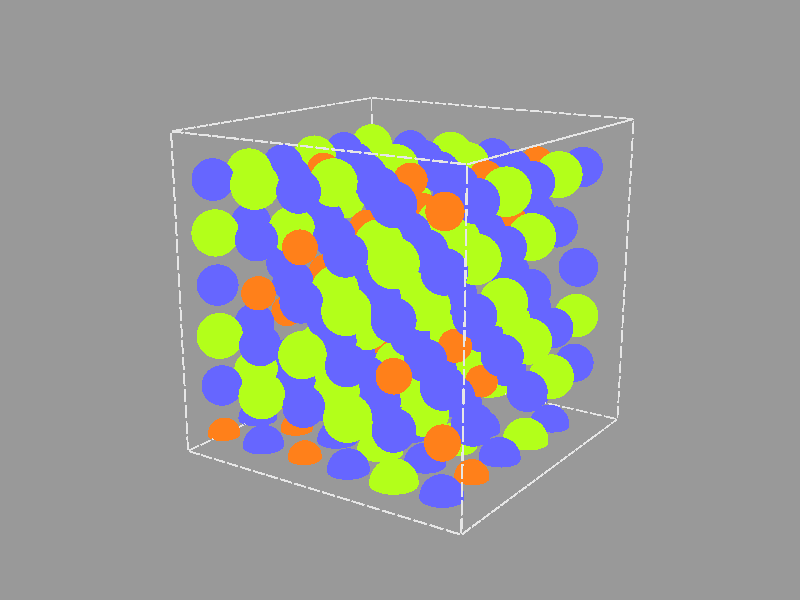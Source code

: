 #version 3.6;
#include "colors.inc"
#include "textures.inc"
#include "shapes.inc"
#include "glass.inc"
#include "metals.inc"

background {color White}

plane { <0,1,0>, -17.221 pigment{color <.6,.6,.6>} finish{ reflection {.2} ambient .5 diffuse .5 metallic }}

camera { location <102.73,34.24,68.48> look_at <-2.39,-2.66,-2.93> right x*image_width/image_height/2 up y/2 }

// add lights
light_source { <0,200,400> color White area_light <200,0,0>, <0,0,200>, 99, 99 adaptive 1 jitter }
light_source { <400,200,0> color White area_light <200,0,0>, <0,0,200>, 99, 99 adaptive 1 jitter }


// add the atoms
sphere{ <.00,.00,.00>, 2.49 pigment { color <.70,1.00,.10> } finish { phong .5 } }
sphere{ <5.71,.00,.00>, 2.21 pigment { color <.40,.40,1.00> } finish { phong .5 } }
sphere{ <5.71,.00,5.71>, 2.49 pigment { color <.70,1.00,.10> } finish { phong .5 } }
sphere{ <.00,.00,5.71>, 2.21 pigment { color <.40,.40,1.00> } finish { phong .5 } }
sphere{ <.00,5.71,5.71>, 2.49 pigment { color <.70,1.00,.10> } finish { phong .5 } }
sphere{ <5.71,5.71,5.71>, 2.21 pigment { color <.40,.40,1.00> } finish { phong .5 } }
sphere{ <5.71,5.71,.00>, 2.49 pigment { color <.70,1.00,.10> } finish { phong .5 } }
sphere{ <.00,5.71,.00>, 2.21 pigment { color <.40,.40,1.00> } finish { phong .5 } }
sphere{ <11.41,.00,.00>, 2.49 pigment { color <.70,1.00,.10> } finish { phong .5 } }
sphere{ <-17.12,.00,.00>, 2.21 pigment { color <.40,.40,1.00> } finish { phong .5 } }
sphere{ <11.41,.00,5.71>, 2.21 pigment { color <.40,.40,1.00> } finish { phong .5 } }
sphere{ <11.41,5.71,5.71>, 2.49 pigment { color <.70,1.00,.10> } finish { phong .5 } }
sphere{ <-17.12,5.71,5.71>, 2.21 pigment { color <.40,.40,1.00> } finish { phong .5 } }
sphere{ <-17.12,5.71,.00>, 1.79 pigment { color <1.00,.50,.10> } finish { phong .5 } }
sphere{ <11.41,5.71,.00>, 2.21 pigment { color <.40,.40,1.00> } finish { phong .5 } }
sphere{ <-11.41,.00,.00>, 1.79 pigment { color <1.00,.50,.10> } finish { phong .5 } }
sphere{ <-5.71,.00,.00>, 2.21 pigment { color <.40,.40,1.00> } finish { phong .5 } }
sphere{ <-11.41,.00,5.71>, 2.21 pigment { color <.40,.40,1.00> } finish { phong .5 } }
sphere{ <-11.41,5.71,5.71>, 1.79 pigment { color <1.00,.50,.10> } finish { phong .5 } }
sphere{ <-5.71,5.71,5.71>, 2.21 pigment { color <.40,.40,1.00> } finish { phong .5 } }
sphere{ <-5.71,5.71,.00>, 2.49 pigment { color <.70,1.00,.10> } finish { phong .5 } }
sphere{ <-11.41,5.71,.00>, 2.21 pigment { color <.40,.40,1.00> } finish { phong .5 } }
sphere{ <.00,.00,11.41>, 2.49 pigment { color <.70,1.00,.10> } finish { phong .5 } }
sphere{ <5.71,.00,11.41>, 2.21 pigment { color <.40,.40,1.00> } finish { phong .5 } }
sphere{ <.00,.00,-17.12>, 2.21 pigment { color <.40,.40,1.00> } finish { phong .5 } }
sphere{ <5.71,5.71,-17.12>, 2.21 pigment { color <.40,.40,1.00> } finish { phong .5 } }
sphere{ <5.71,5.71,11.41>, 2.49 pigment { color <.70,1.00,.10> } finish { phong .5 } }
sphere{ <.00,5.71,11.41>, 2.21 pigment { color <.40,.40,1.00> } finish { phong .5 } }
sphere{ <-17.12,.00,11.41>, 2.21 pigment { color <.40,.40,1.00> } finish { phong .5 } }
sphere{ <-17.12,.00,-17.12>, 2.49 pigment { color <.70,1.00,.10> } finish { phong .5 } }
sphere{ <11.41,.00,-17.12>, 2.21 pigment { color <.40,.40,1.00> } finish { phong .5 } }
sphere{ <11.41,5.71,-17.12>, 2.49 pigment { color <.70,1.00,.10> } finish { phong .5 } }
sphere{ <-17.12,5.71,-17.12>, 2.21 pigment { color <.40,.40,1.00> } finish { phong .5 } }
sphere{ <11.41,5.71,11.41>, 2.21 pigment { color <.40,.40,1.00> } finish { phong .5 } }
sphere{ <-5.71,.00,11.41>, 2.21 pigment { color <.40,.40,1.00> } finish { phong .5 } }
sphere{ <-11.41,.00,-17.12>, 2.21 pigment { color <.40,.40,1.00> } finish { phong .5 } }
sphere{ <-11.41,5.71,-17.12>, 2.49 pigment { color <.70,1.00,.10> } finish { phong .5 } }
sphere{ <-5.71,5.71,-17.12>, 2.21 pigment { color <.40,.40,1.00> } finish { phong .5 } }
sphere{ <-5.71,5.71,11.41>, 2.49 pigment { color <.70,1.00,.10> } finish { phong .5 } }
sphere{ <-11.41,5.71,11.41>, 2.21 pigment { color <.40,.40,1.00> } finish { phong .5 } }
sphere{ <.00,.00,-11.41>, 1.79 pigment { color <1.00,.50,.10> } finish { phong .5 } }
sphere{ <5.71,.00,-11.41>, 2.21 pigment { color <.40,.40,1.00> } finish { phong .5 } }
sphere{ <5.71,.00,-5.71>, 2.49 pigment { color <.70,1.00,.10> } finish { phong .5 } }
sphere{ <.00,.00,-5.71>, 2.21 pigment { color <.40,.40,1.00> } finish { phong .5 } }
sphere{ <.00,5.71,-5.71>, 1.79 pigment { color <1.00,.50,.10> } finish { phong .5 } }
sphere{ <5.71,5.71,-5.71>, 2.21 pigment { color <.40,.40,1.00> } finish { phong .5 } }
sphere{ <5.71,5.71,-11.41>, 2.49 pigment { color <.70,1.00,.10> } finish { phong .5 } }
sphere{ <.00,5.71,-11.41>, 2.21 pigment { color <.40,.40,1.00> } finish { phong .5 } }
sphere{ <11.41,.00,-11.41>, 1.79 pigment { color <1.00,.50,.10> } finish { phong .5 } }
sphere{ <-17.12,.00,-11.41>, 2.21 pigment { color <.40,.40,1.00> } finish { phong .5 } }
sphere{ <-17.12,.00,-5.71>, 2.49 pigment { color <.70,1.00,.10> } finish { phong .5 } }
sphere{ <11.41,.00,-5.71>, 2.21 pigment { color <.40,.40,1.00> } finish { phong .5 } }
sphere{ <11.41,5.71,-5.71>, 1.79 pigment { color <1.00,.50,.10> } finish { phong .5 } }
sphere{ <-17.12,5.71,-5.71>, 2.21 pigment { color <.40,.40,1.00> } finish { phong .5 } }
sphere{ <-17.12,5.71,-11.41>, 2.49 pigment { color <.70,1.00,.10> } finish { phong .5 } }
sphere{ <11.41,5.71,-11.41>, 2.21 pigment { color <.40,.40,1.00> } finish { phong .5 } }
sphere{ <-11.41,.00,-11.41>, 2.49 pigment { color <.70,1.00,.10> } finish { phong .5 } }
sphere{ <-5.71,.00,-11.41>, 2.21 pigment { color <.40,.40,1.00> } finish { phong .5 } }
sphere{ <-5.71,.00,-5.71>, 1.79 pigment { color <1.00,.50,.10> } finish { phong .5 } }
sphere{ <-11.41,.00,-5.71>, 2.21 pigment { color <.40,.40,1.00> } finish { phong .5 } }
sphere{ <-11.41,5.71,-5.71>, 1.79 pigment { color <1.00,.50,.10> } finish { phong .5 } }
sphere{ <-5.71,5.71,-5.71>, 2.21 pigment { color <.40,.40,1.00> } finish { phong .5 } }
sphere{ <-11.41,5.71,-11.41>, 2.21 pigment { color <.40,.40,1.00> } finish { phong .5 } }
sphere{ <.00,11.41,.00>, 1.79 pigment { color <1.00,.50,.10> } finish { phong .5 } }
sphere{ <5.71,11.41,.00>, 2.21 pigment { color <.40,.40,1.00> } finish { phong .5 } }
sphere{ <.00,11.41,5.71>, 2.21 pigment { color <.40,.40,1.00> } finish { phong .5 } }
sphere{ <.00,-17.12,5.71>, 2.49 pigment { color <.70,1.00,.10> } finish { phong .5 } }
sphere{ <5.71,-17.12,5.71>, 2.21 pigment { color <.40,.40,1.00> } finish { phong .5 } }
sphere{ <5.71,-17.12,.00>, 2.49 pigment { color <.70,1.00,.10> } finish { phong .5 } }
sphere{ <.00,-17.12,.00>, 2.21 pigment { color <.40,.40,1.00> } finish { phong .5 } }
sphere{ <-17.12,11.41,.00>, 2.21 pigment { color <.40,.40,1.00> } finish { phong .5 } }
sphere{ <-17.12,11.41,5.71>, 1.79 pigment { color <1.00,.50,.10> } finish { phong .5 } }
sphere{ <11.41,11.41,5.71>, 2.21 pigment { color <.40,.40,1.00> } finish { phong .5 } }
sphere{ <11.41,-17.12,5.71>, 2.49 pigment { color <.70,1.00,.10> } finish { phong .5 } }
sphere{ <-17.12,-17.12,5.71>, 2.21 pigment { color <.40,.40,1.00> } finish { phong .5 } }
sphere{ <-17.12,-17.12,.00>, 2.49 pigment { color <.70,1.00,.10> } finish { phong .5 } }
sphere{ <11.41,-17.12,.00>, 2.21 pigment { color <.40,.40,1.00> } finish { phong .5 } }
sphere{ <-11.41,11.41,.00>, 2.49 pigment { color <.70,1.00,.10> } finish { phong .5 } }
sphere{ <-5.71,11.41,.00>, 2.21 pigment { color <.40,.40,1.00> } finish { phong .5 } }
sphere{ <-5.71,11.41,5.71>, 1.79 pigment { color <1.00,.50,.10> } finish { phong .5 } }
sphere{ <-11.41,11.41,5.71>, 2.21 pigment { color <.40,.40,1.00> } finish { phong .5 } }
sphere{ <-5.71,-17.12,5.71>, 2.21 pigment { color <.40,.40,1.00> } finish { phong .5 } }
sphere{ <-11.41,-17.12,.00>, 2.21 pigment { color <.40,.40,1.00> } finish { phong .5 } }
sphere{ <.00,11.41,11.41>, 2.49 pigment { color <.70,1.00,.10> } finish { phong .5 } }
sphere{ <5.71,11.41,11.41>, 2.21 pigment { color <.40,.40,1.00> } finish { phong .5 } }
sphere{ <5.71,11.41,-17.12>, 2.49 pigment { color <.70,1.00,.10> } finish { phong .5 } }
sphere{ <.00,11.41,-17.12>, 2.21 pigment { color <.40,.40,1.00> } finish { phong .5 } }
sphere{ <.00,-17.12,-17.12>, 1.79 pigment { color <1.00,.50,.10> } finish { phong .5 } }
sphere{ <5.71,-17.12,-17.12>, 2.21 pigment { color <.40,.40,1.00> } finish { phong .5 } }
sphere{ <5.71,-17.12,11.41>, 1.79 pigment { color <1.00,.50,.10> } finish { phong .5 } }
sphere{ <.00,-17.12,11.41>, 2.21 pigment { color <.40,.40,1.00> } finish { phong .5 } }
sphere{ <11.41,11.41,11.41>, 1.79 pigment { color <1.00,.50,.10> } finish { phong .5 } }
sphere{ <-17.12,11.41,11.41>, 2.21 pigment { color <.40,.40,1.00> } finish { phong .5 } }
sphere{ <-17.12,11.41,-17.12>, 2.49 pigment { color <.70,1.00,.10> } finish { phong .5 } }
sphere{ <11.41,11.41,-17.12>, 2.21 pigment { color <.40,.40,1.00> } finish { phong .5 } }
sphere{ <11.41,-17.12,-17.12>, 1.79 pigment { color <1.00,.50,.10> } finish { phong .5 } }
sphere{ <-17.12,-17.12,-17.12>, 2.21 pigment { color <.40,.40,1.00> } finish { phong .5 } }
sphere{ <11.41,-17.12,11.41>, 2.21 pigment { color <.40,.40,1.00> } finish { phong .5 } }
sphere{ <-11.41,11.41,11.41>, 2.49 pigment { color <.70,1.00,.10> } finish { phong .5 } }
sphere{ <-5.71,11.41,11.41>, 2.21 pigment { color <.40,.40,1.00> } finish { phong .5 } }
sphere{ <-5.71,11.41,-17.12>, 2.49 pigment { color <.70,1.00,.10> } finish { phong .5 } }
sphere{ <-11.41,11.41,-17.12>, 2.21 pigment { color <.40,.40,1.00> } finish { phong .5 } }
sphere{ <-5.71,-17.12,-17.12>, 2.21 pigment { color <.40,.40,1.00> } finish { phong .5 } }
sphere{ <-5.71,-17.12,11.41>, 2.49 pigment { color <.70,1.00,.10> } finish { phong .5 } }
sphere{ <-11.41,-17.12,11.41>, 2.21 pigment { color <.40,.40,1.00> } finish { phong .5 } }
sphere{ <.00,11.41,-11.41>, 1.79 pigment { color <1.00,.50,.10> } finish { phong .5 } }
sphere{ <5.71,11.41,-11.41>, 2.21 pigment { color <.40,.40,1.00> } finish { phong .5 } }
sphere{ <5.71,11.41,-5.71>, 2.49 pigment { color <.70,1.00,.10> } finish { phong .5 } }
sphere{ <.00,11.41,-5.71>, 2.21 pigment { color <.40,.40,1.00> } finish { phong .5 } }
sphere{ <.00,-17.12,-5.71>, 2.49 pigment { color <.70,1.00,.10> } finish { phong .5 } }
sphere{ <5.71,-17.12,-5.71>, 2.21 pigment { color <.40,.40,1.00> } finish { phong .5 } }
sphere{ <5.71,-17.12,-11.41>, 1.79 pigment { color <1.00,.50,.10> } finish { phong .5 } }
sphere{ <.00,-17.12,-11.41>, 2.21 pigment { color <.40,.40,1.00> } finish { phong .5 } }
sphere{ <11.41,11.41,-11.41>, 2.49 pigment { color <.70,1.00,.10> } finish { phong .5 } }
sphere{ <-17.12,11.41,-11.41>, 2.21 pigment { color <.40,.40,1.00> } finish { phong .5 } }
sphere{ <-17.12,11.41,-5.71>, 2.49 pigment { color <.70,1.00,.10> } finish { phong .5 } }
sphere{ <11.41,11.41,-5.71>, 2.21 pigment { color <.40,.40,1.00> } finish { phong .5 } }
sphere{ <11.41,-17.12,-5.71>, 1.79 pigment { color <1.00,.50,.10> } finish { phong .5 } }
sphere{ <-17.12,-17.12,-5.71>, 2.21 pigment { color <.40,.40,1.00> } finish { phong .5 } }
sphere{ <11.41,-17.12,-11.41>, 2.21 pigment { color <.40,.40,1.00> } finish { phong .5 } }
sphere{ <-5.71,11.41,-11.41>, 2.21 pigment { color <.40,.40,1.00> } finish { phong .5 } }
sphere{ <-5.71,11.41,-5.71>, 2.49 pigment { color <.70,1.00,.10> } finish { phong .5 } }
sphere{ <-11.41,11.41,-5.71>, 2.21 pigment { color <.40,.40,1.00> } finish { phong .5 } }
sphere{ <-11.41,-17.12,-5.71>, 1.79 pigment { color <1.00,.50,.10> } finish { phong .5 } }
sphere{ <-5.71,-17.12,-5.71>, 2.21 pigment { color <.40,.40,1.00> } finish { phong .5 } }
sphere{ <-11.41,-17.12,-11.41>, 2.21 pigment { color <.40,.40,1.00> } finish { phong .5 } }
sphere{ <.00,-11.41,.00>, 2.49 pigment { color <.70,1.00,.10> } finish { phong .5 } }
sphere{ <5.71,-11.41,.00>, 2.21 pigment { color <.40,.40,1.00> } finish { phong .5 } }
sphere{ <5.71,-11.41,5.71>, 2.49 pigment { color <.70,1.00,.10> } finish { phong .5 } }
sphere{ <.00,-11.41,5.71>, 2.21 pigment { color <.40,.40,1.00> } finish { phong .5 } }
sphere{ <.00,-5.71,5.71>, 1.79 pigment { color <1.00,.50,.10> } finish { phong .5 } }
sphere{ <5.71,-5.71,5.71>, 2.21 pigment { color <.40,.40,1.00> } finish { phong .5 } }
sphere{ <.00,-5.71,.00>, 2.21 pigment { color <.40,.40,1.00> } finish { phong .5 } }
sphere{ <11.41,-11.41,.00>, 2.49 pigment { color <.70,1.00,.10> } finish { phong .5 } }
sphere{ <-17.12,-11.41,.00>, 2.21 pigment { color <.40,.40,1.00> } finish { phong .5 } }
sphere{ <11.41,-11.41,5.71>, 2.21 pigment { color <.40,.40,1.00> } finish { phong .5 } }
sphere{ <11.41,-5.71,5.71>, 1.79 pigment { color <1.00,.50,.10> } finish { phong .5 } }
sphere{ <-17.12,-5.71,5.71>, 2.21 pigment { color <.40,.40,1.00> } finish { phong .5 } }
sphere{ <11.41,-5.71,.00>, 2.21 pigment { color <.40,.40,1.00> } finish { phong .5 } }
sphere{ <-11.41,-11.41,.00>, 2.49 pigment { color <.70,1.00,.10> } finish { phong .5 } }
sphere{ <-5.71,-11.41,.00>, 2.21 pigment { color <.40,.40,1.00> } finish { phong .5 } }
sphere{ <-5.71,-11.41,5.71>, 1.79 pigment { color <1.00,.50,.10> } finish { phong .5 } }
sphere{ <-11.41,-11.41,5.71>, 2.21 pigment { color <.40,.40,1.00> } finish { phong .5 } }
sphere{ <-11.41,-5.71,5.71>, 2.49 pigment { color <.70,1.00,.10> } finish { phong .5 } }
sphere{ <-5.71,-5.71,5.71>, 2.21 pigment { color <.40,.40,1.00> } finish { phong .5 } }
sphere{ <-5.71,-5.71,.00>, 2.49 pigment { color <.70,1.00,.10> } finish { phong .5 } }
sphere{ <-11.41,-5.71,.00>, 2.21 pigment { color <.40,.40,1.00> } finish { phong .5 } }
sphere{ <5.71,-11.41,11.41>, 2.21 pigment { color <.40,.40,1.00> } finish { phong .5 } }
sphere{ <5.71,-11.41,-17.12>, 2.49 pigment { color <.70,1.00,.10> } finish { phong .5 } }
sphere{ <.00,-11.41,-17.12>, 2.21 pigment { color <.40,.40,1.00> } finish { phong .5 } }
sphere{ <.00,-5.71,-17.12>, 1.79 pigment { color <1.00,.50,.10> } finish { phong .5 } }
sphere{ <5.71,-5.71,-17.12>, 2.21 pigment { color <.40,.40,1.00> } finish { phong .5 } }
sphere{ <.00,-5.71,11.41>, 2.21 pigment { color <.40,.40,1.00> } finish { phong .5 } }
sphere{ <11.41,-11.41,11.41>, 1.79 pigment { color <1.00,.50,.10> } finish { phong .5 } }
sphere{ <-17.12,-11.41,11.41>, 2.21 pigment { color <.40,.40,1.00> } finish { phong .5 } }
sphere{ <-17.12,-11.41,-17.12>, 1.79 pigment { color <1.00,.50,.10> } finish { phong .5 } }
sphere{ <11.41,-11.41,-17.12>, 2.21 pigment { color <.40,.40,1.00> } finish { phong .5 } }
sphere{ <11.41,-5.71,-17.12>, 2.49 pigment { color <.70,1.00,.10> } finish { phong .5 } }
sphere{ <-17.12,-5.71,-17.12>, 2.21 pigment { color <.40,.40,1.00> } finish { phong .5 } }
sphere{ <-17.12,-5.71,11.41>, 2.49 pigment { color <.70,1.00,.10> } finish { phong .5 } }
sphere{ <11.41,-5.71,11.41>, 2.21 pigment { color <.40,.40,1.00> } finish { phong .5 } }
sphere{ <-11.41,-11.41,11.41>, 2.49 pigment { color <.70,1.00,.10> } finish { phong .5 } }
sphere{ <-5.71,-11.41,11.41>, 2.21 pigment { color <.40,.40,1.00> } finish { phong .5 } }
sphere{ <-5.71,-11.41,-17.12>, 2.49 pigment { color <.70,1.00,.10> } finish { phong .5 } }
sphere{ <-11.41,-11.41,-17.12>, 2.21 pigment { color <.40,.40,1.00> } finish { phong .5 } }
sphere{ <-5.71,-5.71,-17.12>, 2.21 pigment { color <.40,.40,1.00> } finish { phong .5 } }
sphere{ <-5.71,-5.71,11.41>, 2.49 pigment { color <.70,1.00,.10> } finish { phong .5 } }
sphere{ <-11.41,-5.71,11.41>, 2.21 pigment { color <.40,.40,1.00> } finish { phong .5 } }
sphere{ <.00,-11.41,-11.41>, 2.49 pigment { color <.70,1.00,.10> } finish { phong .5 } }
sphere{ <5.71,-11.41,-11.41>, 2.21 pigment { color <.40,.40,1.00> } finish { phong .5 } }
sphere{ <5.71,-11.41,-5.71>, 2.49 pigment { color <.70,1.00,.10> } finish { phong .5 } }
sphere{ <.00,-11.41,-5.71>, 2.21 pigment { color <.40,.40,1.00> } finish { phong .5 } }
sphere{ <.00,-5.71,-5.71>, 2.49 pigment { color <.70,1.00,.10> } finish { phong .5 } }
sphere{ <5.71,-5.71,-5.71>, 2.21 pigment { color <.40,.40,1.00> } finish { phong .5 } }
sphere{ <.00,-5.71,-11.41>, 2.21 pigment { color <.40,.40,1.00> } finish { phong .5 } }
sphere{ <11.41,-11.41,-11.41>, 2.49 pigment { color <.70,1.00,.10> } finish { phong .5 } }
sphere{ <-17.12,-11.41,-11.41>, 2.21 pigment { color <.40,.40,1.00> } finish { phong .5 } }
sphere{ <-17.12,-11.41,-5.71>, 2.49 pigment { color <.70,1.00,.10> } finish { phong .5 } }
sphere{ <11.41,-11.41,-5.71>, 2.21 pigment { color <.40,.40,1.00> } finish { phong .5 } }
sphere{ <11.41,-5.71,-5.71>, 2.49 pigment { color <.70,1.00,.10> } finish { phong .5 } }
sphere{ <-17.12,-5.71,-5.71>, 2.21 pigment { color <.40,.40,1.00> } finish { phong .5 } }
sphere{ <11.41,-5.71,-11.41>, 2.21 pigment { color <.40,.40,1.00> } finish { phong .5 } }
sphere{ <-11.41,-11.41,-11.41>, 1.79 pigment { color <1.00,.50,.10> } finish { phong .5 } }
sphere{ <-5.71,-11.41,-11.41>, 2.21 pigment { color <.40,.40,1.00> } finish { phong .5 } }
sphere{ <-5.71,-11.41,-5.71>, 2.49 pigment { color <.70,1.00,.10> } finish { phong .5 } }
sphere{ <-11.41,-11.41,-5.71>, 2.21 pigment { color <.40,.40,1.00> } finish { phong .5 } }
sphere{ <-5.71,-5.71,-5.71>, 2.21 pigment { color <.40,.40,1.00> } finish { phong .5 } }
sphere{ <-5.71,-5.71,-11.41>, 2.49 pigment { color <.70,1.00,.10> } finish { phong .5 } }
sphere{ <-11.41,-5.71,-11.41>, 2.21 pigment { color <.40,.40,1.00> } finish { phong .5 } }

// add the cell borders
cylinder { <-16.941,-17.121,-17.121> <-15.499,-17.121,-17.121>, .1 pigment { color <.9,.9,.9> } }
cylinder { <-15.138,-17.121,-17.121> <-13.697,-17.121,-17.121>, .1 pigment { color <.9,.9,.9> } }
cylinder { <-13.336,-17.121,-17.121> <-11.895,-17.121,-17.121>, .1 pigment { color <.9,.9,.9> } }
cylinder { <-11.534,-17.121,-17.121> <-10.092,-17.121,-17.121>, .1 pigment { color <.9,.9,.9> } }
cylinder { <-9.732,-17.121,-17.121> <-8.290,-17.121,-17.121>, .1 pigment { color <.9,.9,.9> } }
cylinder { <-7.930,-17.121,-17.121> <-6.488,-17.121,-17.121>, .1 pigment { color <.9,.9,.9> } }
cylinder { <-6.127,-17.121,-17.121> <-4.686,-17.121,-17.121>, .1 pigment { color <.9,.9,.9> } }
cylinder { <-4.325,-17.121,-17.121> <-2.884,-17.121,-17.121>, .1 pigment { color <.9,.9,.9> } }
cylinder { <-2.523,-17.121,-17.121> <-1.081,-17.121,-17.121>, .1 pigment { color <.9,.9,.9> } }
cylinder { <-.721,-17.121,-17.121> <.721,-17.121,-17.121>, .1 pigment { color <.9,.9,.9> } }
cylinder { <1.081,-17.121,-17.121> <2.523,-17.121,-17.121>, .1 pigment { color <.9,.9,.9> } }
cylinder { <2.884,-17.121,-17.121> <4.325,-17.121,-17.121>, .1 pigment { color <.9,.9,.9> } }
cylinder { <4.686,-17.121,-17.121> <6.127,-17.121,-17.121>, .1 pigment { color <.9,.9,.9> } }
cylinder { <6.488,-17.121,-17.121> <7.930,-17.121,-17.121>, .1 pigment { color <.9,.9,.9> } }
cylinder { <8.290,-17.121,-17.121> <9.732,-17.121,-17.121>, .1 pigment { color <.9,.9,.9> } }
cylinder { <10.092,-17.121,-17.121> <11.534,-17.121,-17.121>, .1 pigment { color <.9,.9,.9> } }
cylinder { <11.895,-17.121,-17.121> <13.336,-17.121,-17.121>, .1 pigment { color <.9,.9,.9> } }
cylinder { <13.697,-17.121,-17.121> <15.138,-17.121,-17.121>, .1 pigment { color <.9,.9,.9> } }
cylinder { <15.499,-17.121,-17.121> <16.941,-17.121,-17.121>, .1 pigment { color <.9,.9,.9> } }
cylinder { <-16.941,-17.121,17.121> <-15.499,-17.121,17.121>, .1 pigment { color <.9,.9,.9> } }
cylinder { <-15.138,-17.121,17.121> <-13.697,-17.121,17.121>, .1 pigment { color <.9,.9,.9> } }
cylinder { <-13.336,-17.121,17.121> <-11.895,-17.121,17.121>, .1 pigment { color <.9,.9,.9> } }
cylinder { <-11.534,-17.121,17.121> <-10.092,-17.121,17.121>, .1 pigment { color <.9,.9,.9> } }
cylinder { <-9.732,-17.121,17.121> <-8.290,-17.121,17.121>, .1 pigment { color <.9,.9,.9> } }
cylinder { <-7.930,-17.121,17.121> <-6.488,-17.121,17.121>, .1 pigment { color <.9,.9,.9> } }
cylinder { <-6.127,-17.121,17.121> <-4.686,-17.121,17.121>, .1 pigment { color <.9,.9,.9> } }
cylinder { <-4.325,-17.121,17.121> <-2.884,-17.121,17.121>, .1 pigment { color <.9,.9,.9> } }
cylinder { <-2.523,-17.121,17.121> <-1.081,-17.121,17.121>, .1 pigment { color <.9,.9,.9> } }
cylinder { <-.721,-17.121,17.121> <.721,-17.121,17.121>, .1 pigment { color <.9,.9,.9> } }
cylinder { <1.081,-17.121,17.121> <2.523,-17.121,17.121>, .1 pigment { color <.9,.9,.9> } }
cylinder { <2.884,-17.121,17.121> <4.325,-17.121,17.121>, .1 pigment { color <.9,.9,.9> } }
cylinder { <4.686,-17.121,17.121> <6.127,-17.121,17.121>, .1 pigment { color <.9,.9,.9> } }
cylinder { <6.488,-17.121,17.121> <7.930,-17.121,17.121>, .1 pigment { color <.9,.9,.9> } }
cylinder { <8.290,-17.121,17.121> <9.732,-17.121,17.121>, .1 pigment { color <.9,.9,.9> } }
cylinder { <10.092,-17.121,17.121> <11.534,-17.121,17.121>, .1 pigment { color <.9,.9,.9> } }
cylinder { <11.895,-17.121,17.121> <13.336,-17.121,17.121>, .1 pigment { color <.9,.9,.9> } }
cylinder { <13.697,-17.121,17.121> <15.138,-17.121,17.121>, .1 pigment { color <.9,.9,.9> } }
cylinder { <15.499,-17.121,17.121> <16.941,-17.121,17.121>, .1 pigment { color <.9,.9,.9> } }
cylinder { <-16.941,17.121,-17.121> <-15.499,17.121,-17.121>, .1 pigment { color <.9,.9,.9> } }
cylinder { <-15.138,17.121,-17.121> <-13.697,17.121,-17.121>, .1 pigment { color <.9,.9,.9> } }
cylinder { <-13.336,17.121,-17.121> <-11.895,17.121,-17.121>, .1 pigment { color <.9,.9,.9> } }
cylinder { <-11.534,17.121,-17.121> <-10.092,17.121,-17.121>, .1 pigment { color <.9,.9,.9> } }
cylinder { <-9.732,17.121,-17.121> <-8.290,17.121,-17.121>, .1 pigment { color <.9,.9,.9> } }
cylinder { <-7.930,17.121,-17.121> <-6.488,17.121,-17.121>, .1 pigment { color <.9,.9,.9> } }
cylinder { <-6.127,17.121,-17.121> <-4.686,17.121,-17.121>, .1 pigment { color <.9,.9,.9> } }
cylinder { <-4.325,17.121,-17.121> <-2.884,17.121,-17.121>, .1 pigment { color <.9,.9,.9> } }
cylinder { <-2.523,17.121,-17.121> <-1.081,17.121,-17.121>, .1 pigment { color <.9,.9,.9> } }
cylinder { <-.721,17.121,-17.121> <.721,17.121,-17.121>, .1 pigment { color <.9,.9,.9> } }
cylinder { <1.081,17.121,-17.121> <2.523,17.121,-17.121>, .1 pigment { color <.9,.9,.9> } }
cylinder { <2.884,17.121,-17.121> <4.325,17.121,-17.121>, .1 pigment { color <.9,.9,.9> } }
cylinder { <4.686,17.121,-17.121> <6.127,17.121,-17.121>, .1 pigment { color <.9,.9,.9> } }
cylinder { <6.488,17.121,-17.121> <7.930,17.121,-17.121>, .1 pigment { color <.9,.9,.9> } }
cylinder { <8.290,17.121,-17.121> <9.732,17.121,-17.121>, .1 pigment { color <.9,.9,.9> } }
cylinder { <10.092,17.121,-17.121> <11.534,17.121,-17.121>, .1 pigment { color <.9,.9,.9> } }
cylinder { <11.895,17.121,-17.121> <13.336,17.121,-17.121>, .1 pigment { color <.9,.9,.9> } }
cylinder { <13.697,17.121,-17.121> <15.138,17.121,-17.121>, .1 pigment { color <.9,.9,.9> } }
cylinder { <15.499,17.121,-17.121> <16.941,17.121,-17.121>, .1 pigment { color <.9,.9,.9> } }
cylinder { <-16.941,17.121,17.121> <-15.499,17.121,17.121>, .1 pigment { color <.9,.9,.9> } }
cylinder { <-15.138,17.121,17.121> <-13.697,17.121,17.121>, .1 pigment { color <.9,.9,.9> } }
cylinder { <-13.336,17.121,17.121> <-11.895,17.121,17.121>, .1 pigment { color <.9,.9,.9> } }
cylinder { <-11.534,17.121,17.121> <-10.092,17.121,17.121>, .1 pigment { color <.9,.9,.9> } }
cylinder { <-9.732,17.121,17.121> <-8.290,17.121,17.121>, .1 pigment { color <.9,.9,.9> } }
cylinder { <-7.930,17.121,17.121> <-6.488,17.121,17.121>, .1 pigment { color <.9,.9,.9> } }
cylinder { <-6.127,17.121,17.121> <-4.686,17.121,17.121>, .1 pigment { color <.9,.9,.9> } }
cylinder { <-4.325,17.121,17.121> <-2.884,17.121,17.121>, .1 pigment { color <.9,.9,.9> } }
cylinder { <-2.523,17.121,17.121> <-1.081,17.121,17.121>, .1 pigment { color <.9,.9,.9> } }
cylinder { <-.721,17.121,17.121> <.721,17.121,17.121>, .1 pigment { color <.9,.9,.9> } }
cylinder { <1.081,17.121,17.121> <2.523,17.121,17.121>, .1 pigment { color <.9,.9,.9> } }
cylinder { <2.884,17.121,17.121> <4.325,17.121,17.121>, .1 pigment { color <.9,.9,.9> } }
cylinder { <4.686,17.121,17.121> <6.127,17.121,17.121>, .1 pigment { color <.9,.9,.9> } }
cylinder { <6.488,17.121,17.121> <7.930,17.121,17.121>, .1 pigment { color <.9,.9,.9> } }
cylinder { <8.290,17.121,17.121> <9.732,17.121,17.121>, .1 pigment { color <.9,.9,.9> } }
cylinder { <10.092,17.121,17.121> <11.534,17.121,17.121>, .1 pigment { color <.9,.9,.9> } }
cylinder { <11.895,17.121,17.121> <13.336,17.121,17.121>, .1 pigment { color <.9,.9,.9> } }
cylinder { <13.697,17.121,17.121> <15.138,17.121,17.121>, .1 pigment { color <.9,.9,.9> } }
cylinder { <15.499,17.121,17.121> <16.941,17.121,17.121>, .1 pigment { color <.9,.9,.9> } }
cylinder { <-17.121,-17.121,-16.941> <-17.121,-17.121,-15.499>, .1 pigment { color <.9,.9,.9> } }
cylinder { <-17.121,-17.121,-15.138> <-17.121,-17.121,-13.697>, .1 pigment { color <.9,.9,.9> } }
cylinder { <-17.121,-17.121,-13.336> <-17.121,-17.121,-11.895>, .1 pigment { color <.9,.9,.9> } }
cylinder { <-17.121,-17.121,-11.534> <-17.121,-17.121,-10.092>, .1 pigment { color <.9,.9,.9> } }
cylinder { <-17.121,-17.121,-9.732> <-17.121,-17.121,-8.290>, .1 pigment { color <.9,.9,.9> } }
cylinder { <-17.121,-17.121,-7.930> <-17.121,-17.121,-6.488>, .1 pigment { color <.9,.9,.9> } }
cylinder { <-17.121,-17.121,-6.127> <-17.121,-17.121,-4.686>, .1 pigment { color <.9,.9,.9> } }
cylinder { <-17.121,-17.121,-4.325> <-17.121,-17.121,-2.884>, .1 pigment { color <.9,.9,.9> } }
cylinder { <-17.121,-17.121,-2.523> <-17.121,-17.121,-1.081>, .1 pigment { color <.9,.9,.9> } }
cylinder { <-17.121,-17.121,-.721> <-17.121,-17.121,.721>, .1 pigment { color <.9,.9,.9> } }
cylinder { <-17.121,-17.121,1.081> <-17.121,-17.121,2.523>, .1 pigment { color <.9,.9,.9> } }
cylinder { <-17.121,-17.121,2.884> <-17.121,-17.121,4.325>, .1 pigment { color <.9,.9,.9> } }
cylinder { <-17.121,-17.121,4.686> <-17.121,-17.121,6.127>, .1 pigment { color <.9,.9,.9> } }
cylinder { <-17.121,-17.121,6.488> <-17.121,-17.121,7.930>, .1 pigment { color <.9,.9,.9> } }
cylinder { <-17.121,-17.121,8.290> <-17.121,-17.121,9.732>, .1 pigment { color <.9,.9,.9> } }
cylinder { <-17.121,-17.121,10.092> <-17.121,-17.121,11.534>, .1 pigment { color <.9,.9,.9> } }
cylinder { <-17.121,-17.121,11.895> <-17.121,-17.121,13.336>, .1 pigment { color <.9,.9,.9> } }
cylinder { <-17.121,-17.121,13.697> <-17.121,-17.121,15.138>, .1 pigment { color <.9,.9,.9> } }
cylinder { <-17.121,-17.121,15.499> <-17.121,-17.121,16.941>, .1 pigment { color <.9,.9,.9> } }
cylinder { <-17.121,17.121,-16.941> <-17.121,17.121,-15.499>, .1 pigment { color <.9,.9,.9> } }
cylinder { <-17.121,17.121,-15.138> <-17.121,17.121,-13.697>, .1 pigment { color <.9,.9,.9> } }
cylinder { <-17.121,17.121,-13.336> <-17.121,17.121,-11.895>, .1 pigment { color <.9,.9,.9> } }
cylinder { <-17.121,17.121,-11.534> <-17.121,17.121,-10.092>, .1 pigment { color <.9,.9,.9> } }
cylinder { <-17.121,17.121,-9.732> <-17.121,17.121,-8.290>, .1 pigment { color <.9,.9,.9> } }
cylinder { <-17.121,17.121,-7.930> <-17.121,17.121,-6.488>, .1 pigment { color <.9,.9,.9> } }
cylinder { <-17.121,17.121,-6.127> <-17.121,17.121,-4.686>, .1 pigment { color <.9,.9,.9> } }
cylinder { <-17.121,17.121,-4.325> <-17.121,17.121,-2.884>, .1 pigment { color <.9,.9,.9> } }
cylinder { <-17.121,17.121,-2.523> <-17.121,17.121,-1.081>, .1 pigment { color <.9,.9,.9> } }
cylinder { <-17.121,17.121,-.721> <-17.121,17.121,.721>, .1 pigment { color <.9,.9,.9> } }
cylinder { <-17.121,17.121,1.081> <-17.121,17.121,2.523>, .1 pigment { color <.9,.9,.9> } }
cylinder { <-17.121,17.121,2.884> <-17.121,17.121,4.325>, .1 pigment { color <.9,.9,.9> } }
cylinder { <-17.121,17.121,4.686> <-17.121,17.121,6.127>, .1 pigment { color <.9,.9,.9> } }
cylinder { <-17.121,17.121,6.488> <-17.121,17.121,7.930>, .1 pigment { color <.9,.9,.9> } }
cylinder { <-17.121,17.121,8.290> <-17.121,17.121,9.732>, .1 pigment { color <.9,.9,.9> } }
cylinder { <-17.121,17.121,10.092> <-17.121,17.121,11.534>, .1 pigment { color <.9,.9,.9> } }
cylinder { <-17.121,17.121,11.895> <-17.121,17.121,13.336>, .1 pigment { color <.9,.9,.9> } }
cylinder { <-17.121,17.121,13.697> <-17.121,17.121,15.138>, .1 pigment { color <.9,.9,.9> } }
cylinder { <-17.121,17.121,15.499> <-17.121,17.121,16.941>, .1 pigment { color <.9,.9,.9> } }
cylinder { <17.121,-17.121,-16.941> <17.121,-17.121,-15.499>, .1 pigment { color <.9,.9,.9> } }
cylinder { <17.121,-17.121,-15.138> <17.121,-17.121,-13.697>, .1 pigment { color <.9,.9,.9> } }
cylinder { <17.121,-17.121,-13.336> <17.121,-17.121,-11.895>, .1 pigment { color <.9,.9,.9> } }
cylinder { <17.121,-17.121,-11.534> <17.121,-17.121,-10.092>, .1 pigment { color <.9,.9,.9> } }
cylinder { <17.121,-17.121,-9.732> <17.121,-17.121,-8.290>, .1 pigment { color <.9,.9,.9> } }
cylinder { <17.121,-17.121,-7.930> <17.121,-17.121,-6.488>, .1 pigment { color <.9,.9,.9> } }
cylinder { <17.121,-17.121,-6.127> <17.121,-17.121,-4.686>, .1 pigment { color <.9,.9,.9> } }
cylinder { <17.121,-17.121,-4.325> <17.121,-17.121,-2.884>, .1 pigment { color <.9,.9,.9> } }
cylinder { <17.121,-17.121,-2.523> <17.121,-17.121,-1.081>, .1 pigment { color <.9,.9,.9> } }
cylinder { <17.121,-17.121,-.721> <17.121,-17.121,.721>, .1 pigment { color <.9,.9,.9> } }
cylinder { <17.121,-17.121,1.081> <17.121,-17.121,2.523>, .1 pigment { color <.9,.9,.9> } }
cylinder { <17.121,-17.121,2.884> <17.121,-17.121,4.325>, .1 pigment { color <.9,.9,.9> } }
cylinder { <17.121,-17.121,4.686> <17.121,-17.121,6.127>, .1 pigment { color <.9,.9,.9> } }
cylinder { <17.121,-17.121,6.488> <17.121,-17.121,7.930>, .1 pigment { color <.9,.9,.9> } }
cylinder { <17.121,-17.121,8.290> <17.121,-17.121,9.732>, .1 pigment { color <.9,.9,.9> } }
cylinder { <17.121,-17.121,10.092> <17.121,-17.121,11.534>, .1 pigment { color <.9,.9,.9> } }
cylinder { <17.121,-17.121,11.895> <17.121,-17.121,13.336>, .1 pigment { color <.9,.9,.9> } }
cylinder { <17.121,-17.121,13.697> <17.121,-17.121,15.138>, .1 pigment { color <.9,.9,.9> } }
cylinder { <17.121,-17.121,15.499> <17.121,-17.121,16.941>, .1 pigment { color <.9,.9,.9> } }
cylinder { <17.121,17.121,-16.941> <17.121,17.121,-15.499>, .1 pigment { color <.9,.9,.9> } }
cylinder { <17.121,17.121,-15.138> <17.121,17.121,-13.697>, .1 pigment { color <.9,.9,.9> } }
cylinder { <17.121,17.121,-13.336> <17.121,17.121,-11.895>, .1 pigment { color <.9,.9,.9> } }
cylinder { <17.121,17.121,-11.534> <17.121,17.121,-10.092>, .1 pigment { color <.9,.9,.9> } }
cylinder { <17.121,17.121,-9.732> <17.121,17.121,-8.290>, .1 pigment { color <.9,.9,.9> } }
cylinder { <17.121,17.121,-7.930> <17.121,17.121,-6.488>, .1 pigment { color <.9,.9,.9> } }
cylinder { <17.121,17.121,-6.127> <17.121,17.121,-4.686>, .1 pigment { color <.9,.9,.9> } }
cylinder { <17.121,17.121,-4.325> <17.121,17.121,-2.884>, .1 pigment { color <.9,.9,.9> } }
cylinder { <17.121,17.121,-2.523> <17.121,17.121,-1.081>, .1 pigment { color <.9,.9,.9> } }
cylinder { <17.121,17.121,-.721> <17.121,17.121,.721>, .1 pigment { color <.9,.9,.9> } }
cylinder { <17.121,17.121,1.081> <17.121,17.121,2.523>, .1 pigment { color <.9,.9,.9> } }
cylinder { <17.121,17.121,2.884> <17.121,17.121,4.325>, .1 pigment { color <.9,.9,.9> } }
cylinder { <17.121,17.121,4.686> <17.121,17.121,6.127>, .1 pigment { color <.9,.9,.9> } }
cylinder { <17.121,17.121,6.488> <17.121,17.121,7.930>, .1 pigment { color <.9,.9,.9> } }
cylinder { <17.121,17.121,8.290> <17.121,17.121,9.732>, .1 pigment { color <.9,.9,.9> } }
cylinder { <17.121,17.121,10.092> <17.121,17.121,11.534>, .1 pigment { color <.9,.9,.9> } }
cylinder { <17.121,17.121,11.895> <17.121,17.121,13.336>, .1 pigment { color <.9,.9,.9> } }
cylinder { <17.121,17.121,13.697> <17.121,17.121,15.138>, .1 pigment { color <.9,.9,.9> } }
cylinder { <17.121,17.121,15.499> <17.121,17.121,16.941>, .1 pigment { color <.9,.9,.9> } }
cylinder { <-17.121,-16.941,-17.121> <-17.121,-15.499,-17.121>, .1 pigment { color <.9,.9,.9> } }
cylinder { <-17.121,-15.138,-17.121> <-17.121,-13.697,-17.121>, .1 pigment { color <.9,.9,.9> } }
cylinder { <-17.121,-13.336,-17.121> <-17.121,-11.895,-17.121>, .1 pigment { color <.9,.9,.9> } }
cylinder { <-17.121,-11.534,-17.121> <-17.121,-10.092,-17.121>, .1 pigment { color <.9,.9,.9> } }
cylinder { <-17.121,-9.732,-17.121> <-17.121,-8.290,-17.121>, .1 pigment { color <.9,.9,.9> } }
cylinder { <-17.121,-7.930,-17.121> <-17.121,-6.488,-17.121>, .1 pigment { color <.9,.9,.9> } }
cylinder { <-17.121,-6.127,-17.121> <-17.121,-4.686,-17.121>, .1 pigment { color <.9,.9,.9> } }
cylinder { <-17.121,-4.325,-17.121> <-17.121,-2.884,-17.121>, .1 pigment { color <.9,.9,.9> } }
cylinder { <-17.121,-2.523,-17.121> <-17.121,-1.081,-17.121>, .1 pigment { color <.9,.9,.9> } }
cylinder { <-17.121,-.721,-17.121> <-17.121,.721,-17.121>, .1 pigment { color <.9,.9,.9> } }
cylinder { <-17.121,1.081,-17.121> <-17.121,2.523,-17.121>, .1 pigment { color <.9,.9,.9> } }
cylinder { <-17.121,2.884,-17.121> <-17.121,4.325,-17.121>, .1 pigment { color <.9,.9,.9> } }
cylinder { <-17.121,4.686,-17.121> <-17.121,6.127,-17.121>, .1 pigment { color <.9,.9,.9> } }
cylinder { <-17.121,6.488,-17.121> <-17.121,7.930,-17.121>, .1 pigment { color <.9,.9,.9> } }
cylinder { <-17.121,8.290,-17.121> <-17.121,9.732,-17.121>, .1 pigment { color <.9,.9,.9> } }
cylinder { <-17.121,10.092,-17.121> <-17.121,11.534,-17.121>, .1 pigment { color <.9,.9,.9> } }
cylinder { <-17.121,11.895,-17.121> <-17.121,13.336,-17.121>, .1 pigment { color <.9,.9,.9> } }
cylinder { <-17.121,13.697,-17.121> <-17.121,15.138,-17.121>, .1 pigment { color <.9,.9,.9> } }
cylinder { <-17.121,15.499,-17.121> <-17.121,16.941,-17.121>, .1 pigment { color <.9,.9,.9> } }
cylinder { <17.121,-16.941,-17.121> <17.121,-15.499,-17.121>, .1 pigment { color <.9,.9,.9> } }
cylinder { <17.121,-15.138,-17.121> <17.121,-13.697,-17.121>, .1 pigment { color <.9,.9,.9> } }
cylinder { <17.121,-13.336,-17.121> <17.121,-11.895,-17.121>, .1 pigment { color <.9,.9,.9> } }
cylinder { <17.121,-11.534,-17.121> <17.121,-10.092,-17.121>, .1 pigment { color <.9,.9,.9> } }
cylinder { <17.121,-9.732,-17.121> <17.121,-8.290,-17.121>, .1 pigment { color <.9,.9,.9> } }
cylinder { <17.121,-7.930,-17.121> <17.121,-6.488,-17.121>, .1 pigment { color <.9,.9,.9> } }
cylinder { <17.121,-6.127,-17.121> <17.121,-4.686,-17.121>, .1 pigment { color <.9,.9,.9> } }
cylinder { <17.121,-4.325,-17.121> <17.121,-2.884,-17.121>, .1 pigment { color <.9,.9,.9> } }
cylinder { <17.121,-2.523,-17.121> <17.121,-1.081,-17.121>, .1 pigment { color <.9,.9,.9> } }
cylinder { <17.121,-.721,-17.121> <17.121,.721,-17.121>, .1 pigment { color <.9,.9,.9> } }
cylinder { <17.121,1.081,-17.121> <17.121,2.523,-17.121>, .1 pigment { color <.9,.9,.9> } }
cylinder { <17.121,2.884,-17.121> <17.121,4.325,-17.121>, .1 pigment { color <.9,.9,.9> } }
cylinder { <17.121,4.686,-17.121> <17.121,6.127,-17.121>, .1 pigment { color <.9,.9,.9> } }
cylinder { <17.121,6.488,-17.121> <17.121,7.930,-17.121>, .1 pigment { color <.9,.9,.9> } }
cylinder { <17.121,8.290,-17.121> <17.121,9.732,-17.121>, .1 pigment { color <.9,.9,.9> } }
cylinder { <17.121,10.092,-17.121> <17.121,11.534,-17.121>, .1 pigment { color <.9,.9,.9> } }
cylinder { <17.121,11.895,-17.121> <17.121,13.336,-17.121>, .1 pigment { color <.9,.9,.9> } }
cylinder { <17.121,13.697,-17.121> <17.121,15.138,-17.121>, .1 pigment { color <.9,.9,.9> } }
cylinder { <17.121,15.499,-17.121> <17.121,16.941,-17.121>, .1 pigment { color <.9,.9,.9> } }
cylinder { <-17.121,-16.941,17.121> <-17.121,-15.499,17.121>, .1 pigment { color <.9,.9,.9> } }
cylinder { <-17.121,-15.138,17.121> <-17.121,-13.697,17.121>, .1 pigment { color <.9,.9,.9> } }
cylinder { <-17.121,-13.336,17.121> <-17.121,-11.895,17.121>, .1 pigment { color <.9,.9,.9> } }
cylinder { <-17.121,-11.534,17.121> <-17.121,-10.092,17.121>, .1 pigment { color <.9,.9,.9> } }
cylinder { <-17.121,-9.732,17.121> <-17.121,-8.290,17.121>, .1 pigment { color <.9,.9,.9> } }
cylinder { <-17.121,-7.930,17.121> <-17.121,-6.488,17.121>, .1 pigment { color <.9,.9,.9> } }
cylinder { <-17.121,-6.127,17.121> <-17.121,-4.686,17.121>, .1 pigment { color <.9,.9,.9> } }
cylinder { <-17.121,-4.325,17.121> <-17.121,-2.884,17.121>, .1 pigment { color <.9,.9,.9> } }
cylinder { <-17.121,-2.523,17.121> <-17.121,-1.081,17.121>, .1 pigment { color <.9,.9,.9> } }
cylinder { <-17.121,-.721,17.121> <-17.121,.721,17.121>, .1 pigment { color <.9,.9,.9> } }
cylinder { <-17.121,1.081,17.121> <-17.121,2.523,17.121>, .1 pigment { color <.9,.9,.9> } }
cylinder { <-17.121,2.884,17.121> <-17.121,4.325,17.121>, .1 pigment { color <.9,.9,.9> } }
cylinder { <-17.121,4.686,17.121> <-17.121,6.127,17.121>, .1 pigment { color <.9,.9,.9> } }
cylinder { <-17.121,6.488,17.121> <-17.121,7.930,17.121>, .1 pigment { color <.9,.9,.9> } }
cylinder { <-17.121,8.290,17.121> <-17.121,9.732,17.121>, .1 pigment { color <.9,.9,.9> } }
cylinder { <-17.121,10.092,17.121> <-17.121,11.534,17.121>, .1 pigment { color <.9,.9,.9> } }
cylinder { <-17.121,11.895,17.121> <-17.121,13.336,17.121>, .1 pigment { color <.9,.9,.9> } }
cylinder { <-17.121,13.697,17.121> <-17.121,15.138,17.121>, .1 pigment { color <.9,.9,.9> } }
cylinder { <-17.121,15.499,17.121> <-17.121,16.941,17.121>, .1 pigment { color <.9,.9,.9> } }
cylinder { <17.121,-16.941,17.121> <17.121,-15.499,17.121>, .1 pigment { color <.9,.9,.9> } }
cylinder { <17.121,-15.138,17.121> <17.121,-13.697,17.121>, .1 pigment { color <.9,.9,.9> } }
cylinder { <17.121,-13.336,17.121> <17.121,-11.895,17.121>, .1 pigment { color <.9,.9,.9> } }
cylinder { <17.121,-11.534,17.121> <17.121,-10.092,17.121>, .1 pigment { color <.9,.9,.9> } }
cylinder { <17.121,-9.732,17.121> <17.121,-8.290,17.121>, .1 pigment { color <.9,.9,.9> } }
cylinder { <17.121,-7.930,17.121> <17.121,-6.488,17.121>, .1 pigment { color <.9,.9,.9> } }
cylinder { <17.121,-6.127,17.121> <17.121,-4.686,17.121>, .1 pigment { color <.9,.9,.9> } }
cylinder { <17.121,-4.325,17.121> <17.121,-2.884,17.121>, .1 pigment { color <.9,.9,.9> } }
cylinder { <17.121,-2.523,17.121> <17.121,-1.081,17.121>, .1 pigment { color <.9,.9,.9> } }
cylinder { <17.121,-.721,17.121> <17.121,.721,17.121>, .1 pigment { color <.9,.9,.9> } }
cylinder { <17.121,1.081,17.121> <17.121,2.523,17.121>, .1 pigment { color <.9,.9,.9> } }
cylinder { <17.121,2.884,17.121> <17.121,4.325,17.121>, .1 pigment { color <.9,.9,.9> } }
cylinder { <17.121,4.686,17.121> <17.121,6.127,17.121>, .1 pigment { color <.9,.9,.9> } }
cylinder { <17.121,6.488,17.121> <17.121,7.930,17.121>, .1 pigment { color <.9,.9,.9> } }
cylinder { <17.121,8.290,17.121> <17.121,9.732,17.121>, .1 pigment { color <.9,.9,.9> } }
cylinder { <17.121,10.092,17.121> <17.121,11.534,17.121>, .1 pigment { color <.9,.9,.9> } }
cylinder { <17.121,11.895,17.121> <17.121,13.336,17.121>, .1 pigment { color <.9,.9,.9> } }
cylinder { <17.121,13.697,17.121> <17.121,15.138,17.121>, .1 pigment { color <.9,.9,.9> } }
cylinder { <17.121,15.499,17.121> <17.121,16.941,17.121>, .1 pigment { color <.9,.9,.9> } }
